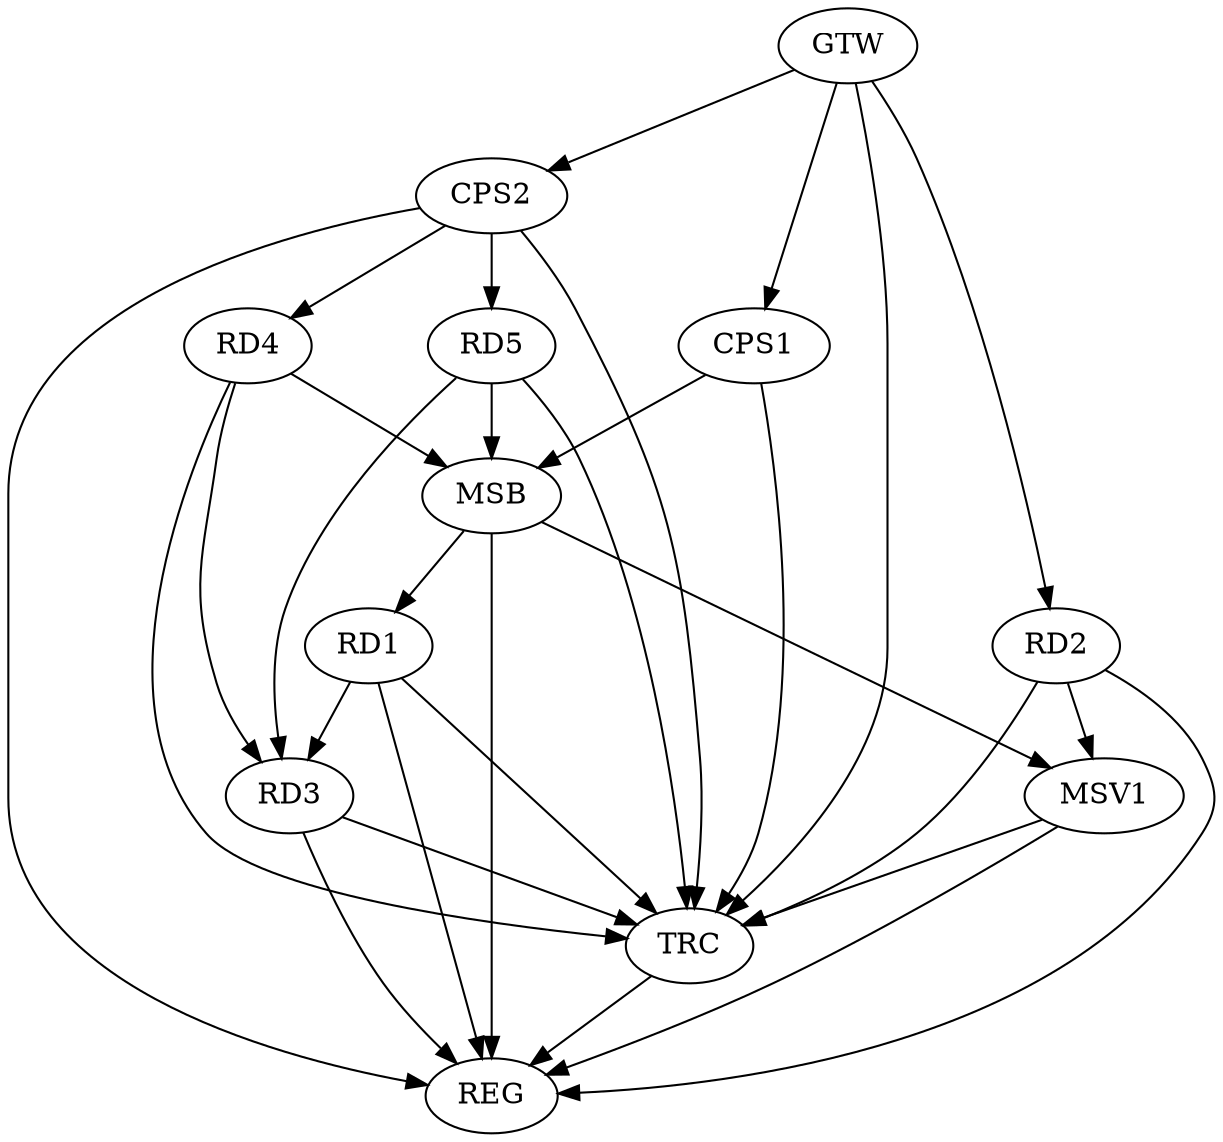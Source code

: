 strict digraph G {
  RD1 [ label="RD1" ];
  RD2 [ label="RD2" ];
  RD3 [ label="RD3" ];
  RD4 [ label="RD4" ];
  RD5 [ label="RD5" ];
  CPS1 [ label="CPS1" ];
  CPS2 [ label="CPS2" ];
  GTW [ label="GTW" ];
  REG [ label="REG" ];
  MSB [ label="MSB" ];
  TRC [ label="TRC" ];
  MSV1 [ label="MSV1" ];
  CPS2 -> RD4;
  CPS2 -> RD5;
  GTW -> RD2;
  GTW -> CPS1;
  GTW -> CPS2;
  RD1 -> REG;
  RD2 -> REG;
  RD3 -> REG;
  CPS2 -> REG;
  RD4 -> MSB;
  MSB -> REG;
  RD5 -> MSB;
  CPS1 -> MSB;
  MSB -> RD1;
  RD1 -> TRC;
  RD2 -> TRC;
  RD3 -> TRC;
  RD4 -> TRC;
  RD5 -> TRC;
  CPS1 -> TRC;
  CPS2 -> TRC;
  GTW -> TRC;
  TRC -> REG;
  RD5 -> RD3;
  RD4 -> RD3;
  RD1 -> RD3;
  RD2 -> MSV1;
  MSB -> MSV1;
  MSV1 -> REG;
  MSV1 -> TRC;
}
